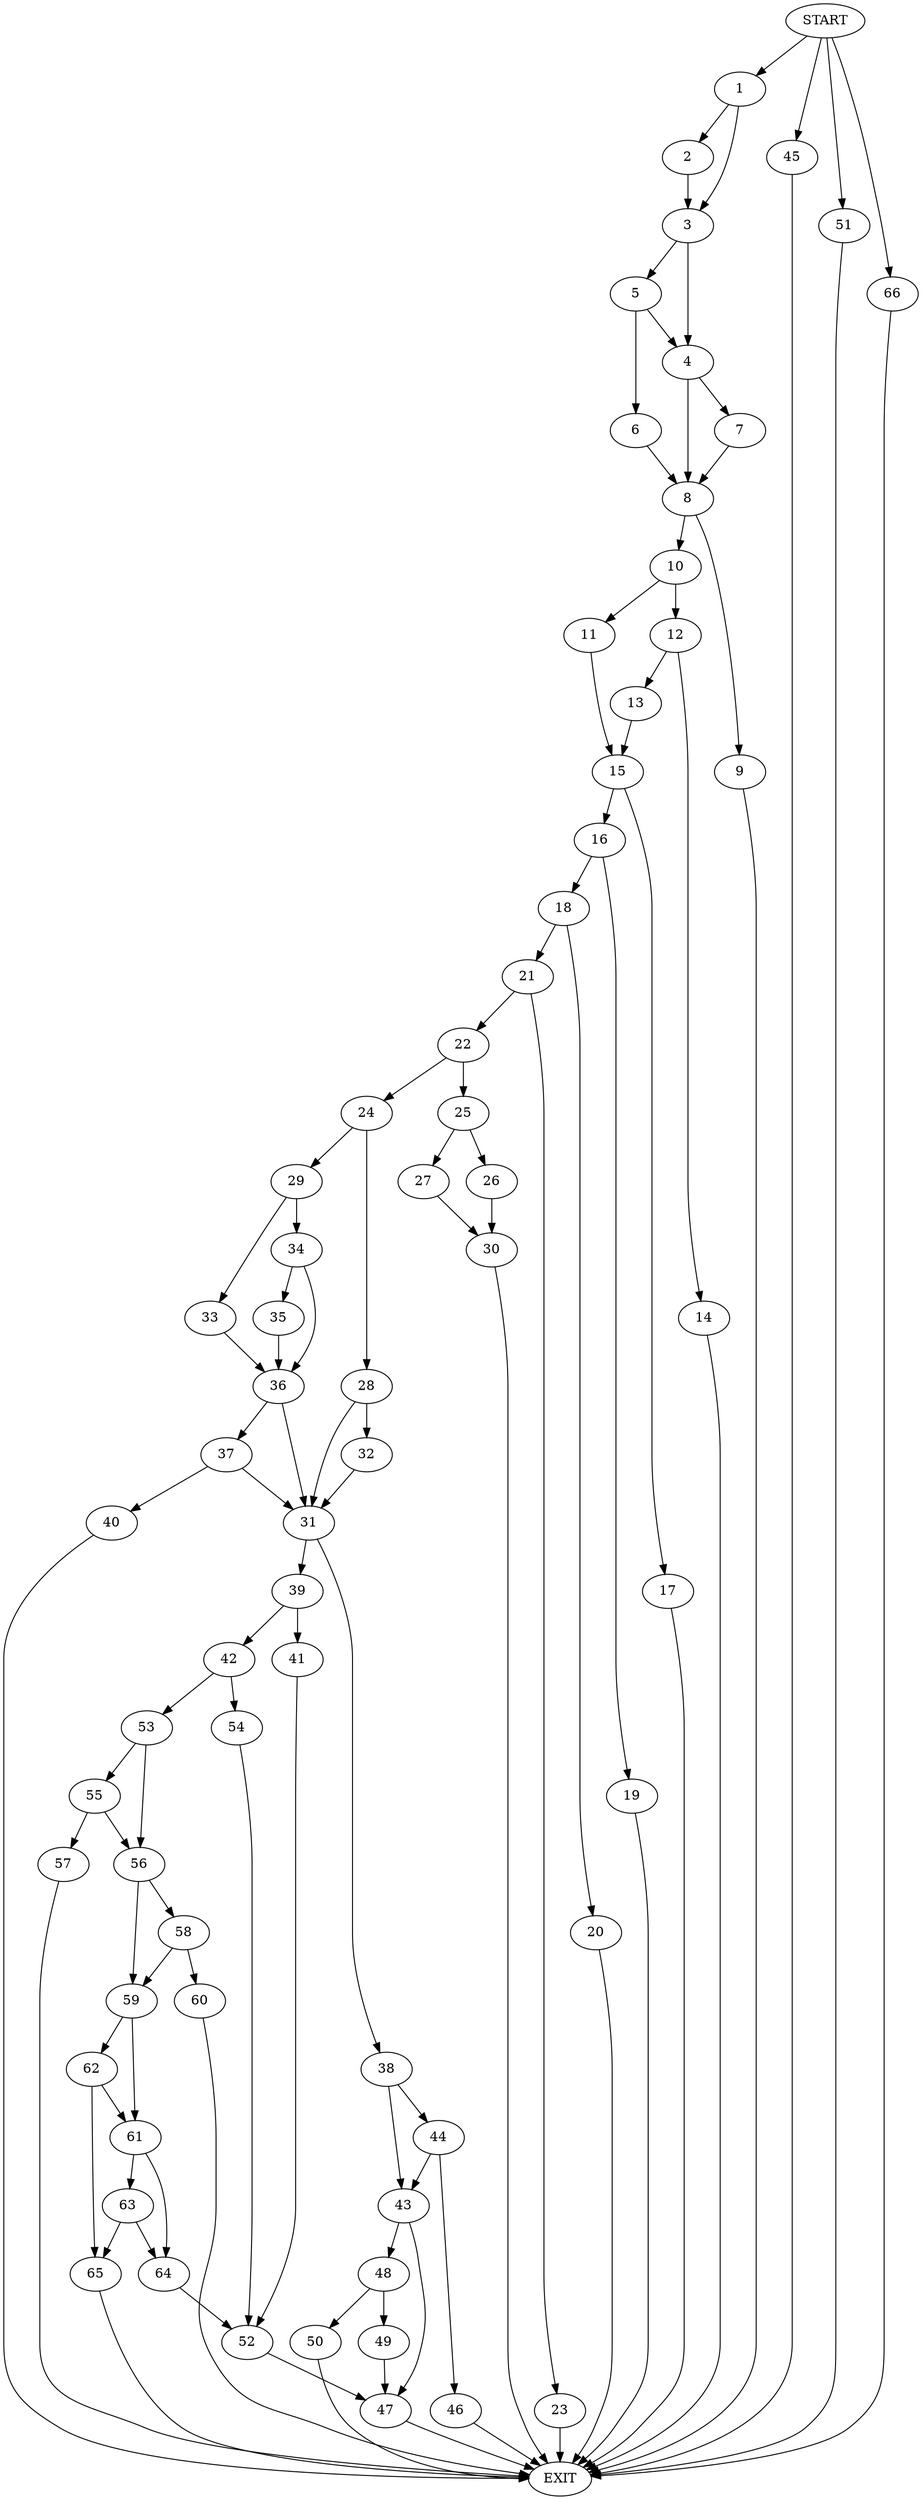 digraph {
0 [label="START"]
67 [label="EXIT"]
0 -> 1
1 -> 2
1 -> 3
2 -> 3
3 -> 4
3 -> 5
5 -> 4
5 -> 6
4 -> 7
4 -> 8
6 -> 8
8 -> 9
8 -> 10
7 -> 8
10 -> 11
10 -> 12
9 -> 67
12 -> 13
12 -> 14
11 -> 15
15 -> 16
15 -> 17
13 -> 15
14 -> 67
16 -> 18
16 -> 19
17 -> 67
19 -> 67
18 -> 20
18 -> 21
20 -> 67
21 -> 22
21 -> 23
23 -> 67
22 -> 24
22 -> 25
25 -> 26
25 -> 27
24 -> 28
24 -> 29
27 -> 30
26 -> 30
30 -> 67
28 -> 31
28 -> 32
29 -> 33
29 -> 34
34 -> 35
34 -> 36
33 -> 36
36 -> 37
36 -> 31
35 -> 36
31 -> 38
31 -> 39
37 -> 40
37 -> 31
40 -> 67
32 -> 31
39 -> 41
39 -> 42
38 -> 43
38 -> 44
0 -> 45
45 -> 67
44 -> 43
44 -> 46
43 -> 47
43 -> 48
46 -> 67
48 -> 49
48 -> 50
47 -> 67
0 -> 51
51 -> 67
50 -> 67
49 -> 47
41 -> 52
42 -> 53
42 -> 54
52 -> 47
53 -> 55
53 -> 56
54 -> 52
55 -> 57
55 -> 56
56 -> 58
56 -> 59
57 -> 67
58 -> 60
58 -> 59
59 -> 61
59 -> 62
60 -> 67
61 -> 63
61 -> 64
62 -> 65
62 -> 61
65 -> 67
64 -> 52
63 -> 65
63 -> 64
0 -> 66
66 -> 67
}
